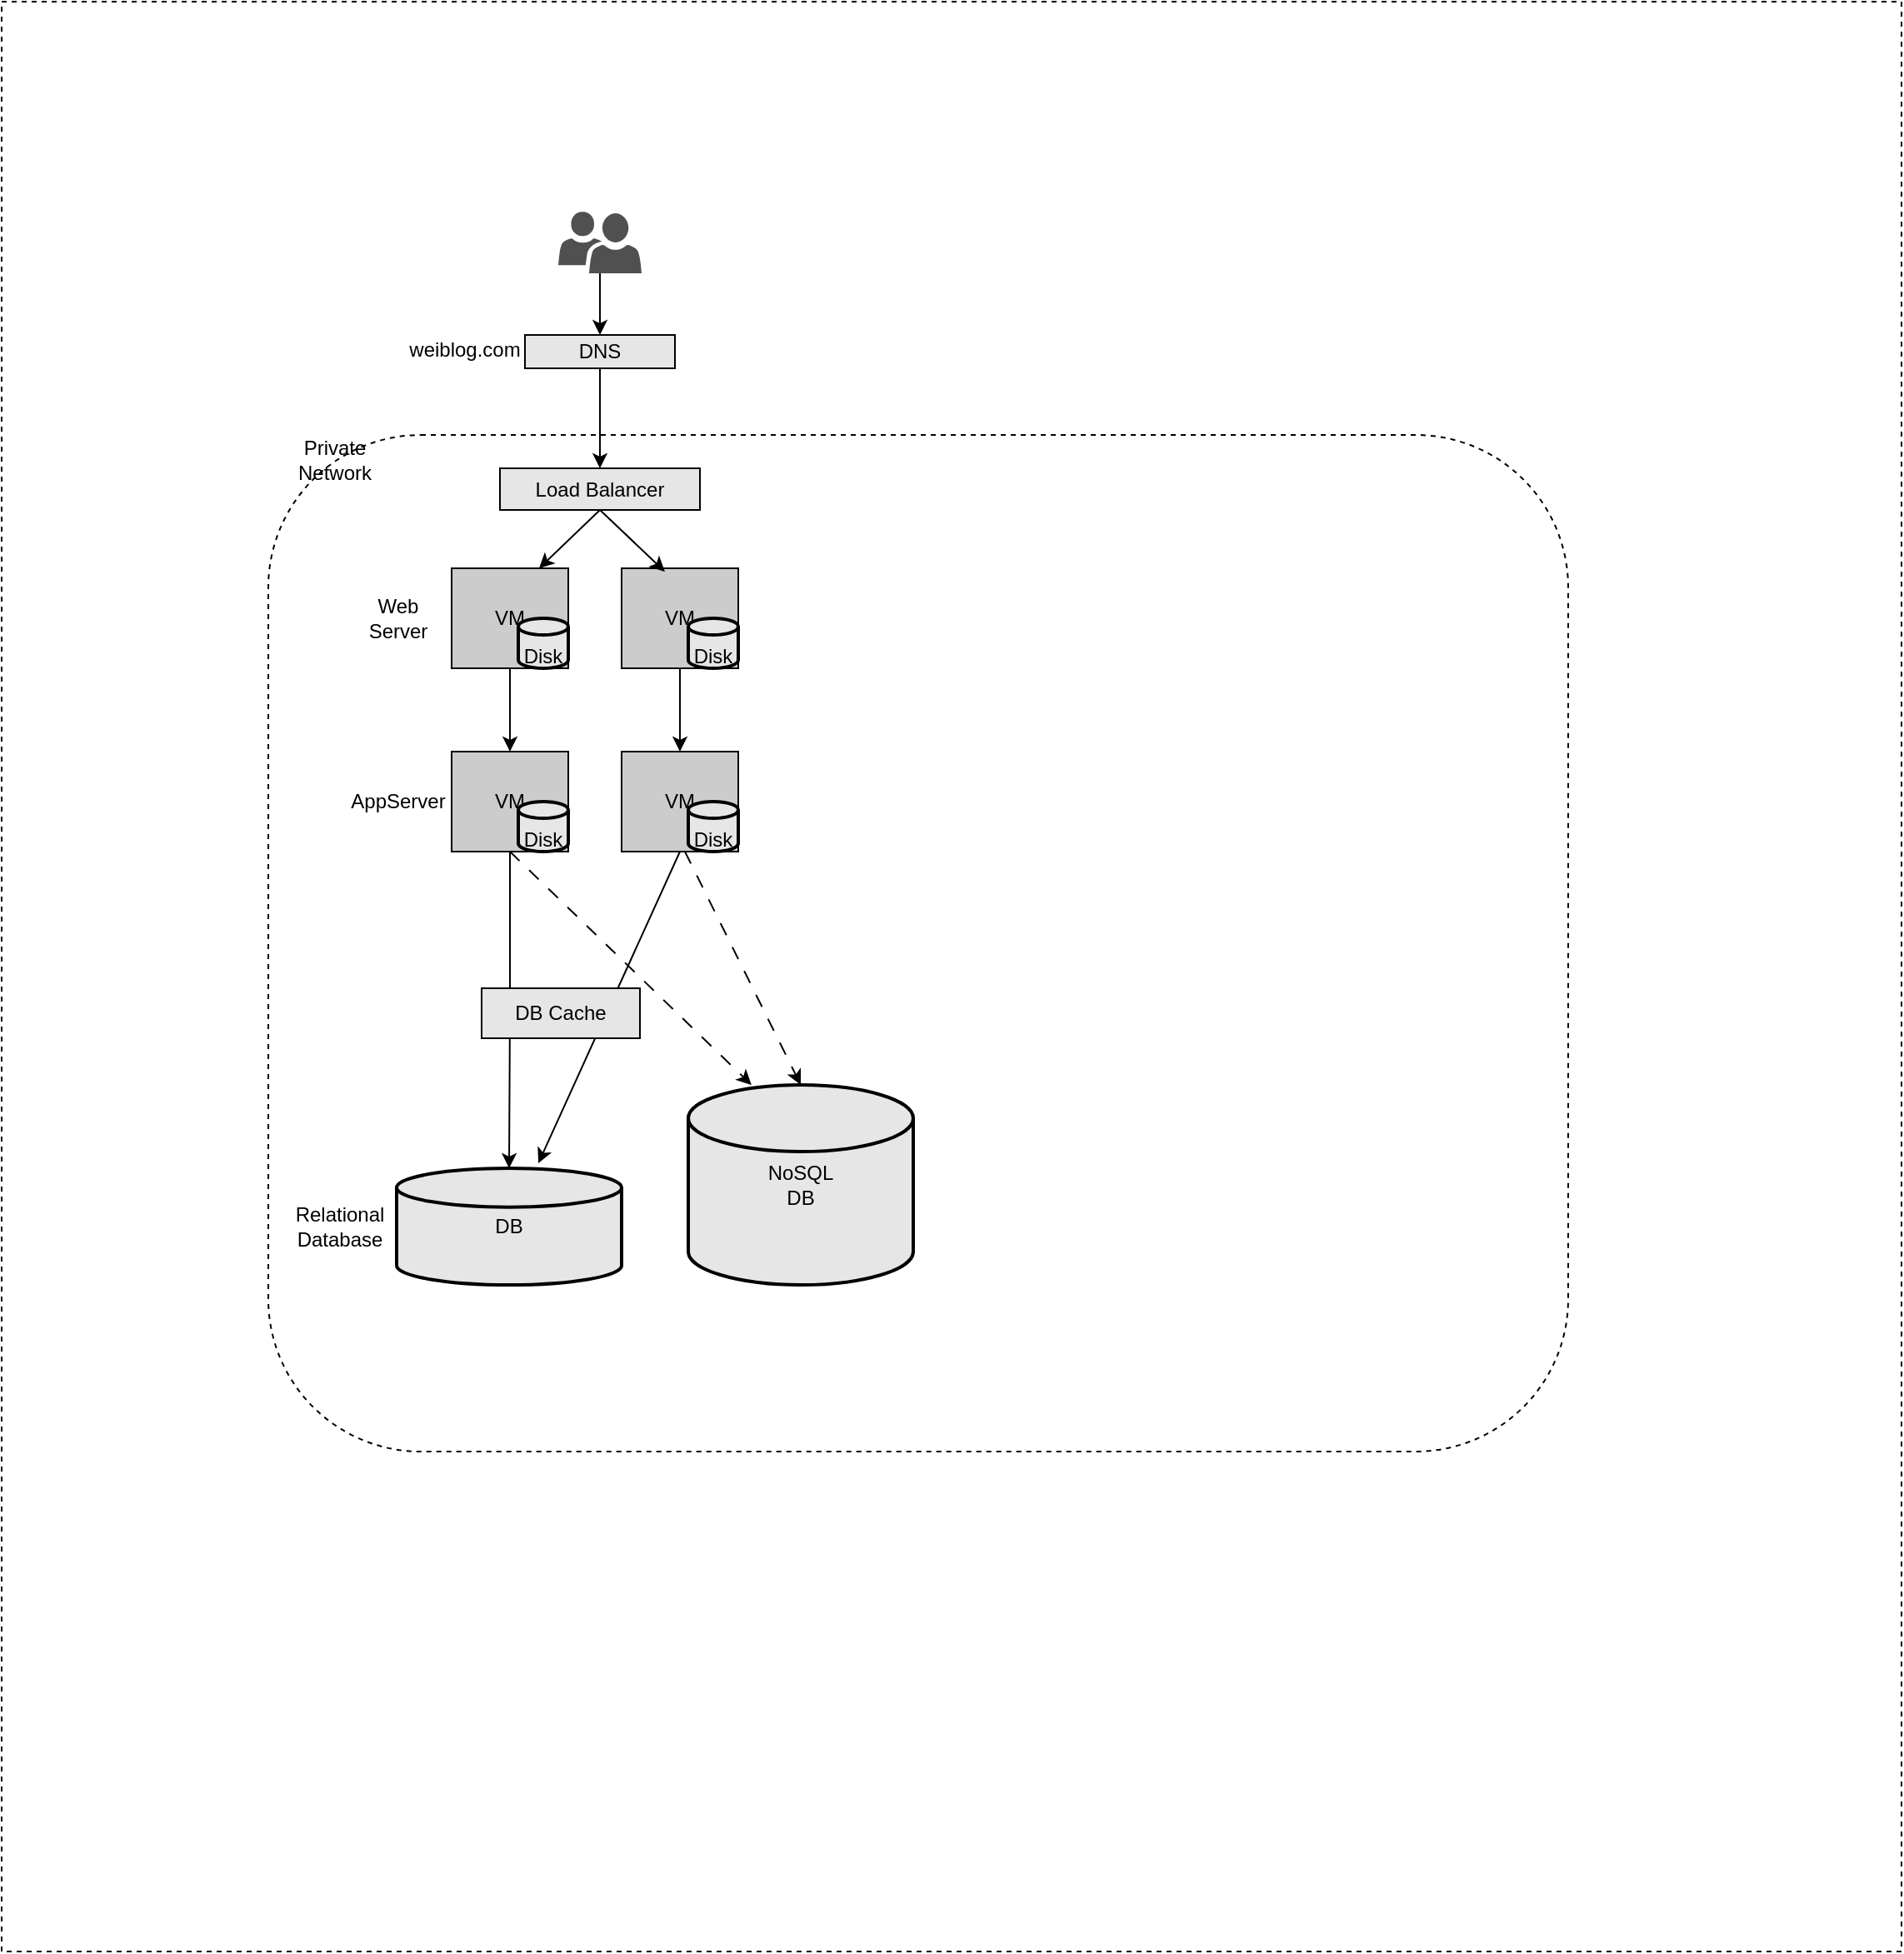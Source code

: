 <mxfile version="20.8.3" type="github">
  <diagram id="Pr5awPEJJXZDI8rIQ1T_" name="Page-1">
    <mxGraphModel dx="1434" dy="1896" grid="1" gridSize="10" guides="1" tooltips="1" connect="1" arrows="1" fold="1" page="1" pageScale="1" pageWidth="850" pageHeight="1100" math="0" shadow="0">
      <root>
        <mxCell id="0" />
        <mxCell id="1" parent="0" />
        <mxCell id="n67U7tYu0zLwfpIRGkh0-3" value="" style="rounded=0;whiteSpace=wrap;html=1;dashed=1;" vertex="1" parent="1">
          <mxGeometry y="-120" width="1140" height="1170" as="geometry" />
        </mxCell>
        <mxCell id="n67U7tYu0zLwfpIRGkh0-1" value="" style="rounded=1;whiteSpace=wrap;html=1;dashed=1;" vertex="1" parent="1">
          <mxGeometry x="160" y="140" width="780" height="610" as="geometry" />
        </mxCell>
        <mxCell id="n67U7tYu0zLwfpIRGkh0-2" value="Private Network" style="text;html=1;strokeColor=none;fillColor=none;align=center;verticalAlign=middle;whiteSpace=wrap;rounded=0;dashed=1;" vertex="1" parent="1">
          <mxGeometry x="170" y="140" width="60" height="30" as="geometry" />
        </mxCell>
        <mxCell id="n67U7tYu0zLwfpIRGkh0-15" style="edgeStyle=orthogonalEdgeStyle;rounded=0;orthogonalLoop=1;jettySize=auto;html=1;entryX=0.5;entryY=0;entryDx=0;entryDy=0;" edge="1" parent="1" source="n67U7tYu0zLwfpIRGkh0-5" target="n67U7tYu0zLwfpIRGkh0-12">
          <mxGeometry relative="1" as="geometry" />
        </mxCell>
        <mxCell id="n67U7tYu0zLwfpIRGkh0-5" value="VM" style="rounded=0;whiteSpace=wrap;html=1;fillColor=#CCCCCC;" vertex="1" parent="1">
          <mxGeometry x="270" y="220" width="70" height="60" as="geometry" />
        </mxCell>
        <mxCell id="n67U7tYu0zLwfpIRGkh0-6" value="Web Server" style="text;html=1;strokeColor=none;fillColor=none;align=center;verticalAlign=middle;whiteSpace=wrap;rounded=0;dashed=1;" vertex="1" parent="1">
          <mxGeometry x="208" y="235" width="60" height="30" as="geometry" />
        </mxCell>
        <mxCell id="n67U7tYu0zLwfpIRGkh0-9" value="&lt;br&gt;Disk" style="strokeWidth=2;html=1;shape=mxgraph.flowchart.database;whiteSpace=wrap;fillColor=#E6E6E6;" vertex="1" parent="1">
          <mxGeometry x="310" y="250" width="30" height="30" as="geometry" />
        </mxCell>
        <mxCell id="n67U7tYu0zLwfpIRGkh0-31" style="edgeStyle=orthogonalEdgeStyle;rounded=0;orthogonalLoop=1;jettySize=auto;html=1;entryX=0.5;entryY=0;entryDx=0;entryDy=0;" edge="1" parent="1" source="n67U7tYu0zLwfpIRGkh0-10" target="n67U7tYu0zLwfpIRGkh0-30">
          <mxGeometry relative="1" as="geometry" />
        </mxCell>
        <mxCell id="n67U7tYu0zLwfpIRGkh0-10" value="" style="sketch=0;pointerEvents=1;shadow=0;dashed=0;html=1;strokeColor=none;labelPosition=center;verticalLabelPosition=bottom;verticalAlign=top;align=center;fillColor=#505050;shape=mxgraph.mscae.intune.user_group" vertex="1" parent="1">
          <mxGeometry x="334" y="6" width="50" height="37" as="geometry" />
        </mxCell>
        <mxCell id="n67U7tYu0zLwfpIRGkh0-18" style="edgeStyle=orthogonalEdgeStyle;rounded=0;orthogonalLoop=1;jettySize=auto;html=1;" edge="1" parent="1" source="n67U7tYu0zLwfpIRGkh0-12" target="n67U7tYu0zLwfpIRGkh0-16">
          <mxGeometry relative="1" as="geometry" />
        </mxCell>
        <mxCell id="n67U7tYu0zLwfpIRGkh0-12" value="VM" style="rounded=0;whiteSpace=wrap;html=1;fillColor=#CCCCCC;" vertex="1" parent="1">
          <mxGeometry x="270" y="330" width="70" height="60" as="geometry" />
        </mxCell>
        <mxCell id="n67U7tYu0zLwfpIRGkh0-13" value="&lt;br&gt;Disk" style="strokeWidth=2;html=1;shape=mxgraph.flowchart.database;whiteSpace=wrap;fillColor=#E6E6E6;" vertex="1" parent="1">
          <mxGeometry x="310" y="360" width="30" height="30" as="geometry" />
        </mxCell>
        <mxCell id="n67U7tYu0zLwfpIRGkh0-14" value="AppServer" style="text;html=1;strokeColor=none;fillColor=none;align=center;verticalAlign=middle;whiteSpace=wrap;rounded=0;dashed=1;" vertex="1" parent="1">
          <mxGeometry x="208" y="345" width="60" height="30" as="geometry" />
        </mxCell>
        <mxCell id="n67U7tYu0zLwfpIRGkh0-16" value="DB" style="strokeWidth=2;html=1;shape=mxgraph.flowchart.database;whiteSpace=wrap;fillColor=#E6E6E6;" vertex="1" parent="1">
          <mxGeometry x="237" y="580" width="135" height="70" as="geometry" />
        </mxCell>
        <mxCell id="n67U7tYu0zLwfpIRGkh0-17" value="Relational Database" style="text;html=1;strokeColor=none;fillColor=none;align=center;verticalAlign=middle;whiteSpace=wrap;rounded=0;dashed=1;" vertex="1" parent="1">
          <mxGeometry x="173" y="600" width="60" height="30" as="geometry" />
        </mxCell>
        <mxCell id="n67U7tYu0zLwfpIRGkh0-19" value="VM" style="rounded=0;whiteSpace=wrap;html=1;fillColor=#CCCCCC;" vertex="1" parent="1">
          <mxGeometry x="372" y="330" width="70" height="60" as="geometry" />
        </mxCell>
        <mxCell id="n67U7tYu0zLwfpIRGkh0-20" value="&lt;br&gt;Disk" style="strokeWidth=2;html=1;shape=mxgraph.flowchart.database;whiteSpace=wrap;fillColor=#E6E6E6;" vertex="1" parent="1">
          <mxGeometry x="412" y="360" width="30" height="30" as="geometry" />
        </mxCell>
        <mxCell id="n67U7tYu0zLwfpIRGkh0-24" style="edgeStyle=orthogonalEdgeStyle;rounded=0;orthogonalLoop=1;jettySize=auto;html=1;entryX=0.5;entryY=0;entryDx=0;entryDy=0;" edge="1" parent="1" source="n67U7tYu0zLwfpIRGkh0-21" target="n67U7tYu0zLwfpIRGkh0-19">
          <mxGeometry relative="1" as="geometry" />
        </mxCell>
        <mxCell id="n67U7tYu0zLwfpIRGkh0-21" value="VM" style="rounded=0;whiteSpace=wrap;html=1;fillColor=#CCCCCC;" vertex="1" parent="1">
          <mxGeometry x="372" y="220" width="70" height="60" as="geometry" />
        </mxCell>
        <mxCell id="n67U7tYu0zLwfpIRGkh0-22" value="&lt;br&gt;Disk" style="strokeWidth=2;html=1;shape=mxgraph.flowchart.database;whiteSpace=wrap;fillColor=#E6E6E6;" vertex="1" parent="1">
          <mxGeometry x="412" y="250" width="30" height="30" as="geometry" />
        </mxCell>
        <mxCell id="n67U7tYu0zLwfpIRGkh0-23" value="Load Balancer" style="rounded=0;whiteSpace=wrap;html=1;fillColor=#E6E6E6;" vertex="1" parent="1">
          <mxGeometry x="299" y="160" width="120" height="25" as="geometry" />
        </mxCell>
        <mxCell id="n67U7tYu0zLwfpIRGkh0-26" value="" style="endArrow=classic;html=1;rounded=0;entryX=0.63;entryY=-0.043;entryDx=0;entryDy=0;entryPerimeter=0;exitX=0.5;exitY=1;exitDx=0;exitDy=0;" edge="1" parent="1" source="n67U7tYu0zLwfpIRGkh0-19" target="n67U7tYu0zLwfpIRGkh0-16">
          <mxGeometry width="50" height="50" relative="1" as="geometry">
            <mxPoint x="530" y="420" as="sourcePoint" />
            <mxPoint x="580" y="370" as="targetPoint" />
          </mxGeometry>
        </mxCell>
        <mxCell id="n67U7tYu0zLwfpIRGkh0-27" value="" style="endArrow=classic;html=1;rounded=0;exitX=0.5;exitY=1;exitDx=0;exitDy=0;entryX=0.75;entryY=0;entryDx=0;entryDy=0;" edge="1" parent="1" source="n67U7tYu0zLwfpIRGkh0-23" target="n67U7tYu0zLwfpIRGkh0-5">
          <mxGeometry width="50" height="50" relative="1" as="geometry">
            <mxPoint x="530" y="420" as="sourcePoint" />
            <mxPoint x="580" y="370" as="targetPoint" />
          </mxGeometry>
        </mxCell>
        <mxCell id="n67U7tYu0zLwfpIRGkh0-28" value="" style="endArrow=classic;html=1;rounded=0;exitX=0.5;exitY=1;exitDx=0;exitDy=0;entryX=0.371;entryY=0.033;entryDx=0;entryDy=0;entryPerimeter=0;" edge="1" parent="1" source="n67U7tYu0zLwfpIRGkh0-23" target="n67U7tYu0zLwfpIRGkh0-21">
          <mxGeometry width="50" height="50" relative="1" as="geometry">
            <mxPoint x="365" y="195" as="sourcePoint" />
            <mxPoint x="332.5" y="230" as="targetPoint" />
          </mxGeometry>
        </mxCell>
        <mxCell id="n67U7tYu0zLwfpIRGkh0-32" style="edgeStyle=orthogonalEdgeStyle;rounded=0;orthogonalLoop=1;jettySize=auto;html=1;entryX=0.5;entryY=0;entryDx=0;entryDy=0;" edge="1" parent="1" source="n67U7tYu0zLwfpIRGkh0-30" target="n67U7tYu0zLwfpIRGkh0-23">
          <mxGeometry relative="1" as="geometry" />
        </mxCell>
        <mxCell id="n67U7tYu0zLwfpIRGkh0-30" value="DNS" style="rounded=0;whiteSpace=wrap;html=1;fillColor=#E6E6E6;" vertex="1" parent="1">
          <mxGeometry x="314" y="80" width="90" height="20" as="geometry" />
        </mxCell>
        <mxCell id="n67U7tYu0zLwfpIRGkh0-33" value="weiblog.com" style="text;html=1;strokeColor=none;fillColor=none;align=center;verticalAlign=middle;whiteSpace=wrap;rounded=0;" vertex="1" parent="1">
          <mxGeometry x="248" y="74" width="60" height="30" as="geometry" />
        </mxCell>
        <mxCell id="n67U7tYu0zLwfpIRGkh0-34" value="NoSQL&lt;br&gt;DB" style="strokeWidth=2;html=1;shape=mxgraph.flowchart.database;whiteSpace=wrap;fillColor=#E6E6E6;" vertex="1" parent="1">
          <mxGeometry x="412" y="530" width="135" height="120" as="geometry" />
        </mxCell>
        <mxCell id="n67U7tYu0zLwfpIRGkh0-36" value="" style="endArrow=classic;html=1;rounded=0;exitX=0.5;exitY=1;exitDx=0;exitDy=0;entryX=0.281;entryY=0;entryDx=0;entryDy=0;entryPerimeter=0;dashed=1;dashPattern=8 8;" edge="1" parent="1" source="n67U7tYu0zLwfpIRGkh0-12" target="n67U7tYu0zLwfpIRGkh0-34">
          <mxGeometry width="50" height="50" relative="1" as="geometry">
            <mxPoint x="530" y="410" as="sourcePoint" />
            <mxPoint x="580" y="360" as="targetPoint" />
          </mxGeometry>
        </mxCell>
        <mxCell id="n67U7tYu0zLwfpIRGkh0-37" value="" style="endArrow=classic;html=1;rounded=0;entryX=0.5;entryY=0;entryDx=0;entryDy=0;entryPerimeter=0;dashed=1;dashPattern=8 8;" edge="1" parent="1" target="n67U7tYu0zLwfpIRGkh0-34">
          <mxGeometry width="50" height="50" relative="1" as="geometry">
            <mxPoint x="410" y="390" as="sourcePoint" />
            <mxPoint x="459.935" y="540" as="targetPoint" />
          </mxGeometry>
        </mxCell>
        <mxCell id="n67U7tYu0zLwfpIRGkh0-38" value="DB Cache" style="rounded=0;whiteSpace=wrap;html=1;fillColor=#E6E6E6;" vertex="1" parent="1">
          <mxGeometry x="288" y="472" width="95" height="30" as="geometry" />
        </mxCell>
      </root>
    </mxGraphModel>
  </diagram>
</mxfile>

